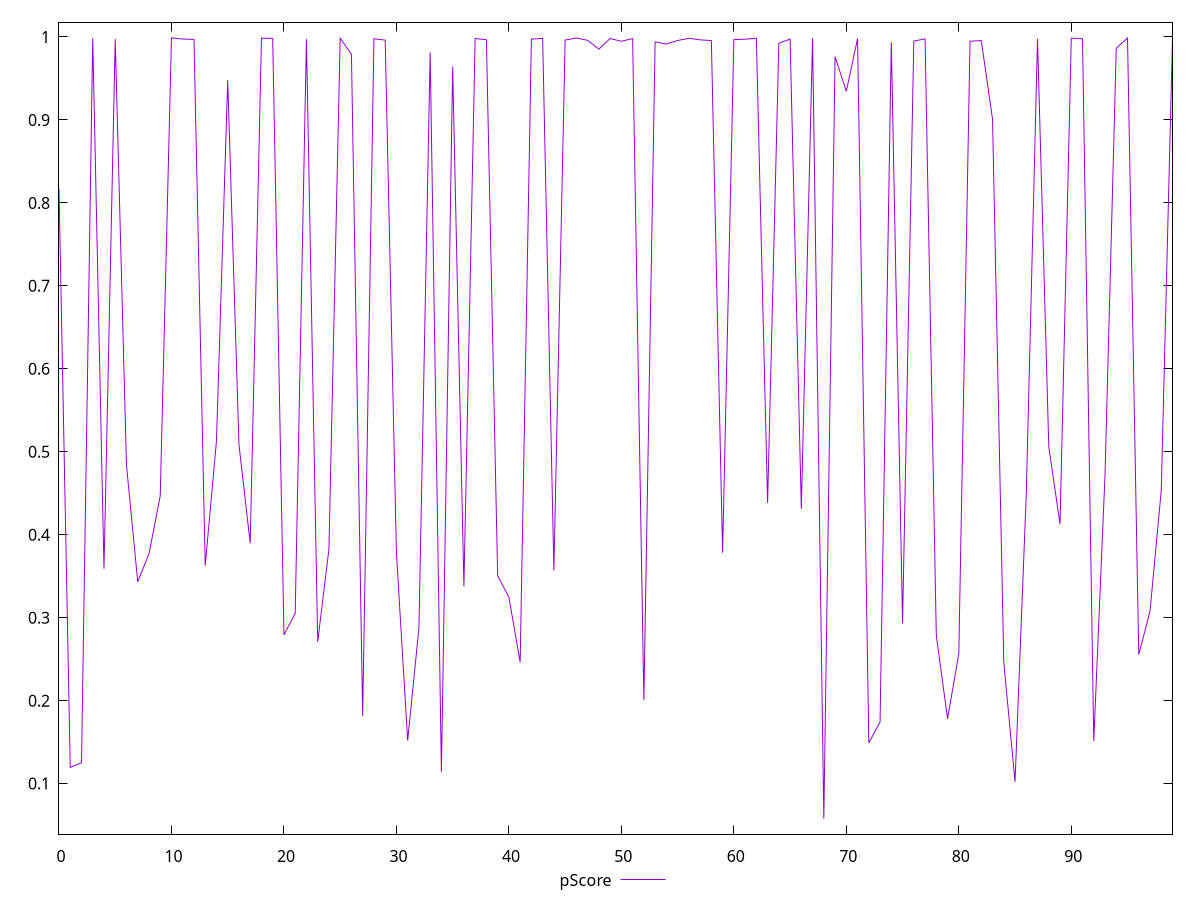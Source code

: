 reset

$pScore <<EOF
0 0.8168984602798457
1 0.11955519014691018
2 0.12523169344036655
3 0.998627459057578
4 0.35910218451704384
5 0.9974773266750956
6 0.4836839266577966
7 0.34325557187854866
8 0.3770517161147235
9 0.4467028377840101
10 0.9989039135799784
11 0.9975524400646955
12 0.9971288528090089
13 0.3626141137724015
14 0.5131330234895091
15 0.9478225391616565
16 0.508729132128463
17 0.3896854483742004
18 0.9984971118468375
19 0.9982594748628656
20 0.2793491707054794
21 0.3052005114565312
22 0.9973314219124684
23 0.2708627986912079
24 0.3828106749489814
25 0.9985455987836975
26 0.9791732883277922
27 0.18135621097191024
28 0.9978978603744537
29 0.9962542116663137
30 0.3780504389887555
31 0.15188807831100037
32 0.28757594457538427
33 0.9813911564226234
34 0.1141137767896665
35 0.9639218169848343
36 0.33776907493259967
37 0.9981479188329578
38 0.9967811388330994
39 0.35054958402066333
40 0.3247374653312068
41 0.2463090580485377
42 0.9974456405744033
43 0.9983416872286639
44 0.3572312678897867
45 0.9963276648463397
46 0.9987528341904606
47 0.9959757877788671
48 0.9853444313982562
49 0.9981374466711264
50 0.9948353409966224
51 0.9981329309589174
52 0.2004119230939756
53 0.9941329942166932
54 0.9914880199211874
55 0.9957885340790883
56 0.9984411395940407
57 0.9965592914246773
58 0.9957152113088882
59 0.37834992555533137
60 0.996837114018403
61 0.9973554339780305
62 0.9985507105736264
63 0.4384320361546476
64 0.9924222748800272
65 0.9974628321828876
66 0.4312654654806286
67 0.9985758896701636
68 0.05789993153804407
69 0.9762481598515836
70 0.9345717802112659
71 0.9981328565890728
72 0.14904487385311238
73 0.17423513767826593
74 0.9937432139045521
75 0.29320675297949284
76 0.9951041777681505
77 0.9976668853131505
78 0.2787456834197911
79 0.1780995117679724
80 0.2565224710301087
81 0.9949170597869753
82 0.9956762498665371
83 0.9009383834897746
84 0.246276207488904
85 0.10211632131024789
86 0.4493760596312784
87 0.997592036727603
88 0.5062651873984914
89 0.412664328743233
90 0.9985594979984179
91 0.9978640871340121
92 0.15140007698198965
93 0.47158603555263406
94 0.9864720520332781
95 0.9987646655627559
96 0.25548758124981197
97 0.3076608385999987
98 0.4533199032508702
99 0.9988023983360205
EOF

set key outside below
set xrange [0:99]
set yrange [0.03907985189720538:1.017723993220817]
set trange [0.03907985189720538:1.017723993220817]
set terminal svg size 640, 500 enhanced background rgb 'white'
set output "reports/report_00028_2021-02-24T12-49-42.674Z/speed-index/samples/card/pScore/values.svg"

plot $pScore title "pScore" with line

reset
